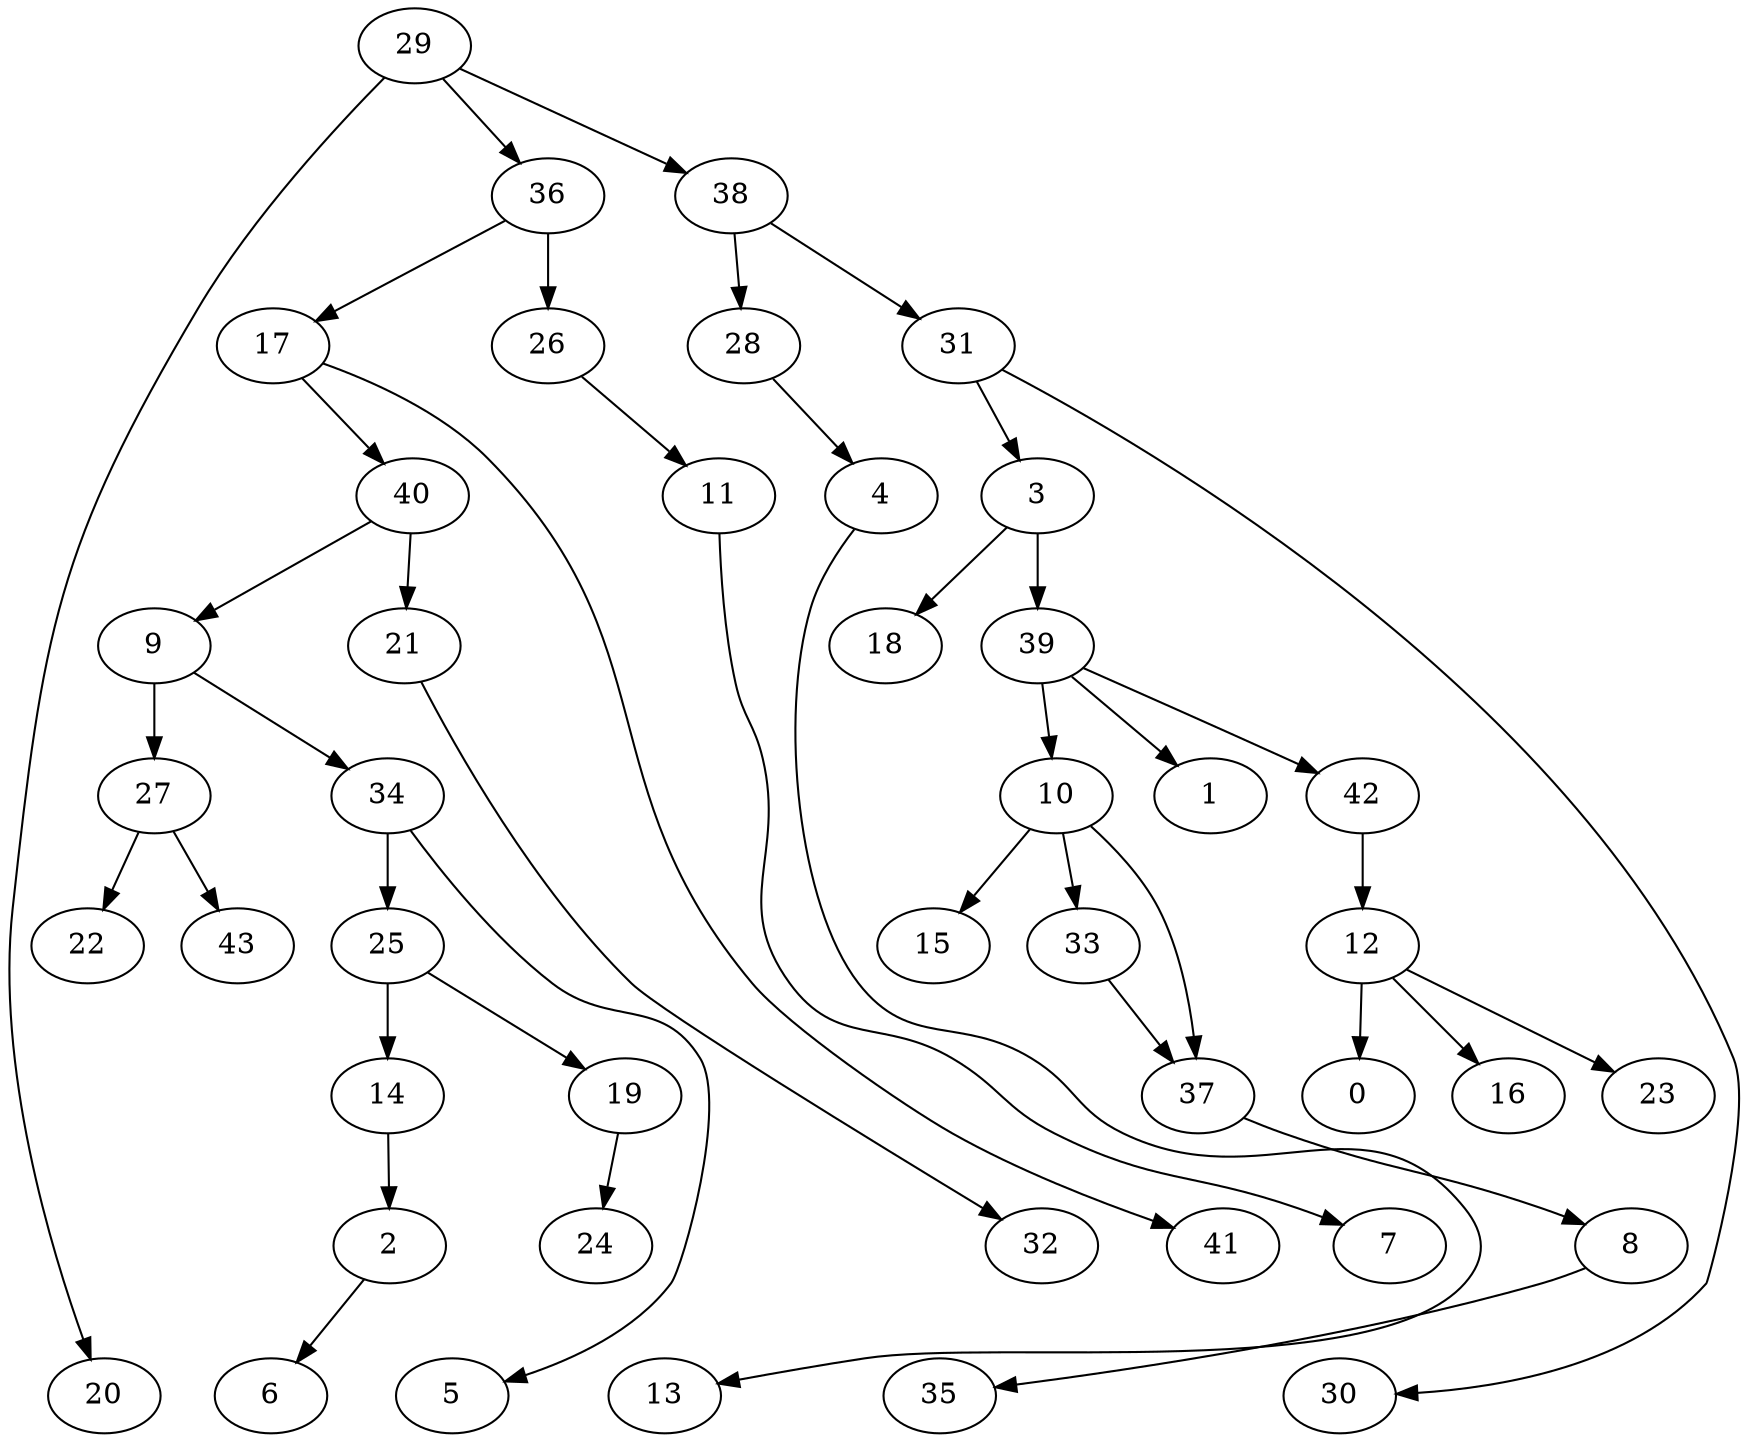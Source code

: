 digraph G {
    2;
    6;
    3;
    18;
    39;
    10;
    1;
    42;
    15;
    33;
    37;
    12;
    4;
    13;
    8;
    35;
    9;
    27;
    34;
    22;
    43;
    25;
    5;
    14;
    19;
    11;
    7;
    0;
    16;
    23;
    17;
    40;
    41;
    21;
    32;
    24;
    26;
    28;
    29;
    20;
    36;
    38;
    31;
    30;
    2 -> 6 [weight=0];
    3 -> 18 [weight=0];
    3 -> 39 [weight=1];
    39 -> 10 [weight=0];
    39 -> 1 [weight=0];
    39 -> 42 [weight=0];
    10 -> 15 [weight=1];
    10 -> 33 [weight=0];
    10 -> 37 [weight=1];
    42 -> 12 [weight=1];
    33 -> 37 [weight=0];
    37 -> 8 [weight=0];
    12 -> 0 [weight=0];
    12 -> 16 [weight=0];
    12 -> 23 [weight=0];
    4 -> 13 [weight=0];
    8 -> 35 [weight=0];
    9 -> 27 [weight=3];
    9 -> 34 [weight=0];
    27 -> 22 [weight=0];
    27 -> 43 [weight=0];
    34 -> 25 [weight=2];
    34 -> 5 [weight=0];
    25 -> 14 [weight=4];
    25 -> 19 [weight=0];
    14 -> 2 [weight=0];
    19 -> 24 [weight=0];
    11 -> 7 [weight=0];
    17 -> 40 [weight=0];
    17 -> 41 [weight=0];
    40 -> 9 [weight=0];
    40 -> 21 [weight=0];
    21 -> 32 [weight=0];
    26 -> 11 [weight=0];
    28 -> 4 [weight=0];
    29 -> 20 [weight=0];
    29 -> 36 [weight=0];
    29 -> 38 [weight=0];
    36 -> 17 [weight=0];
    36 -> 26 [weight=2];
    38 -> 28 [weight=0];
    38 -> 31 [weight=0];
    31 -> 3 [weight=0];
    31 -> 30 [weight=0];
}
